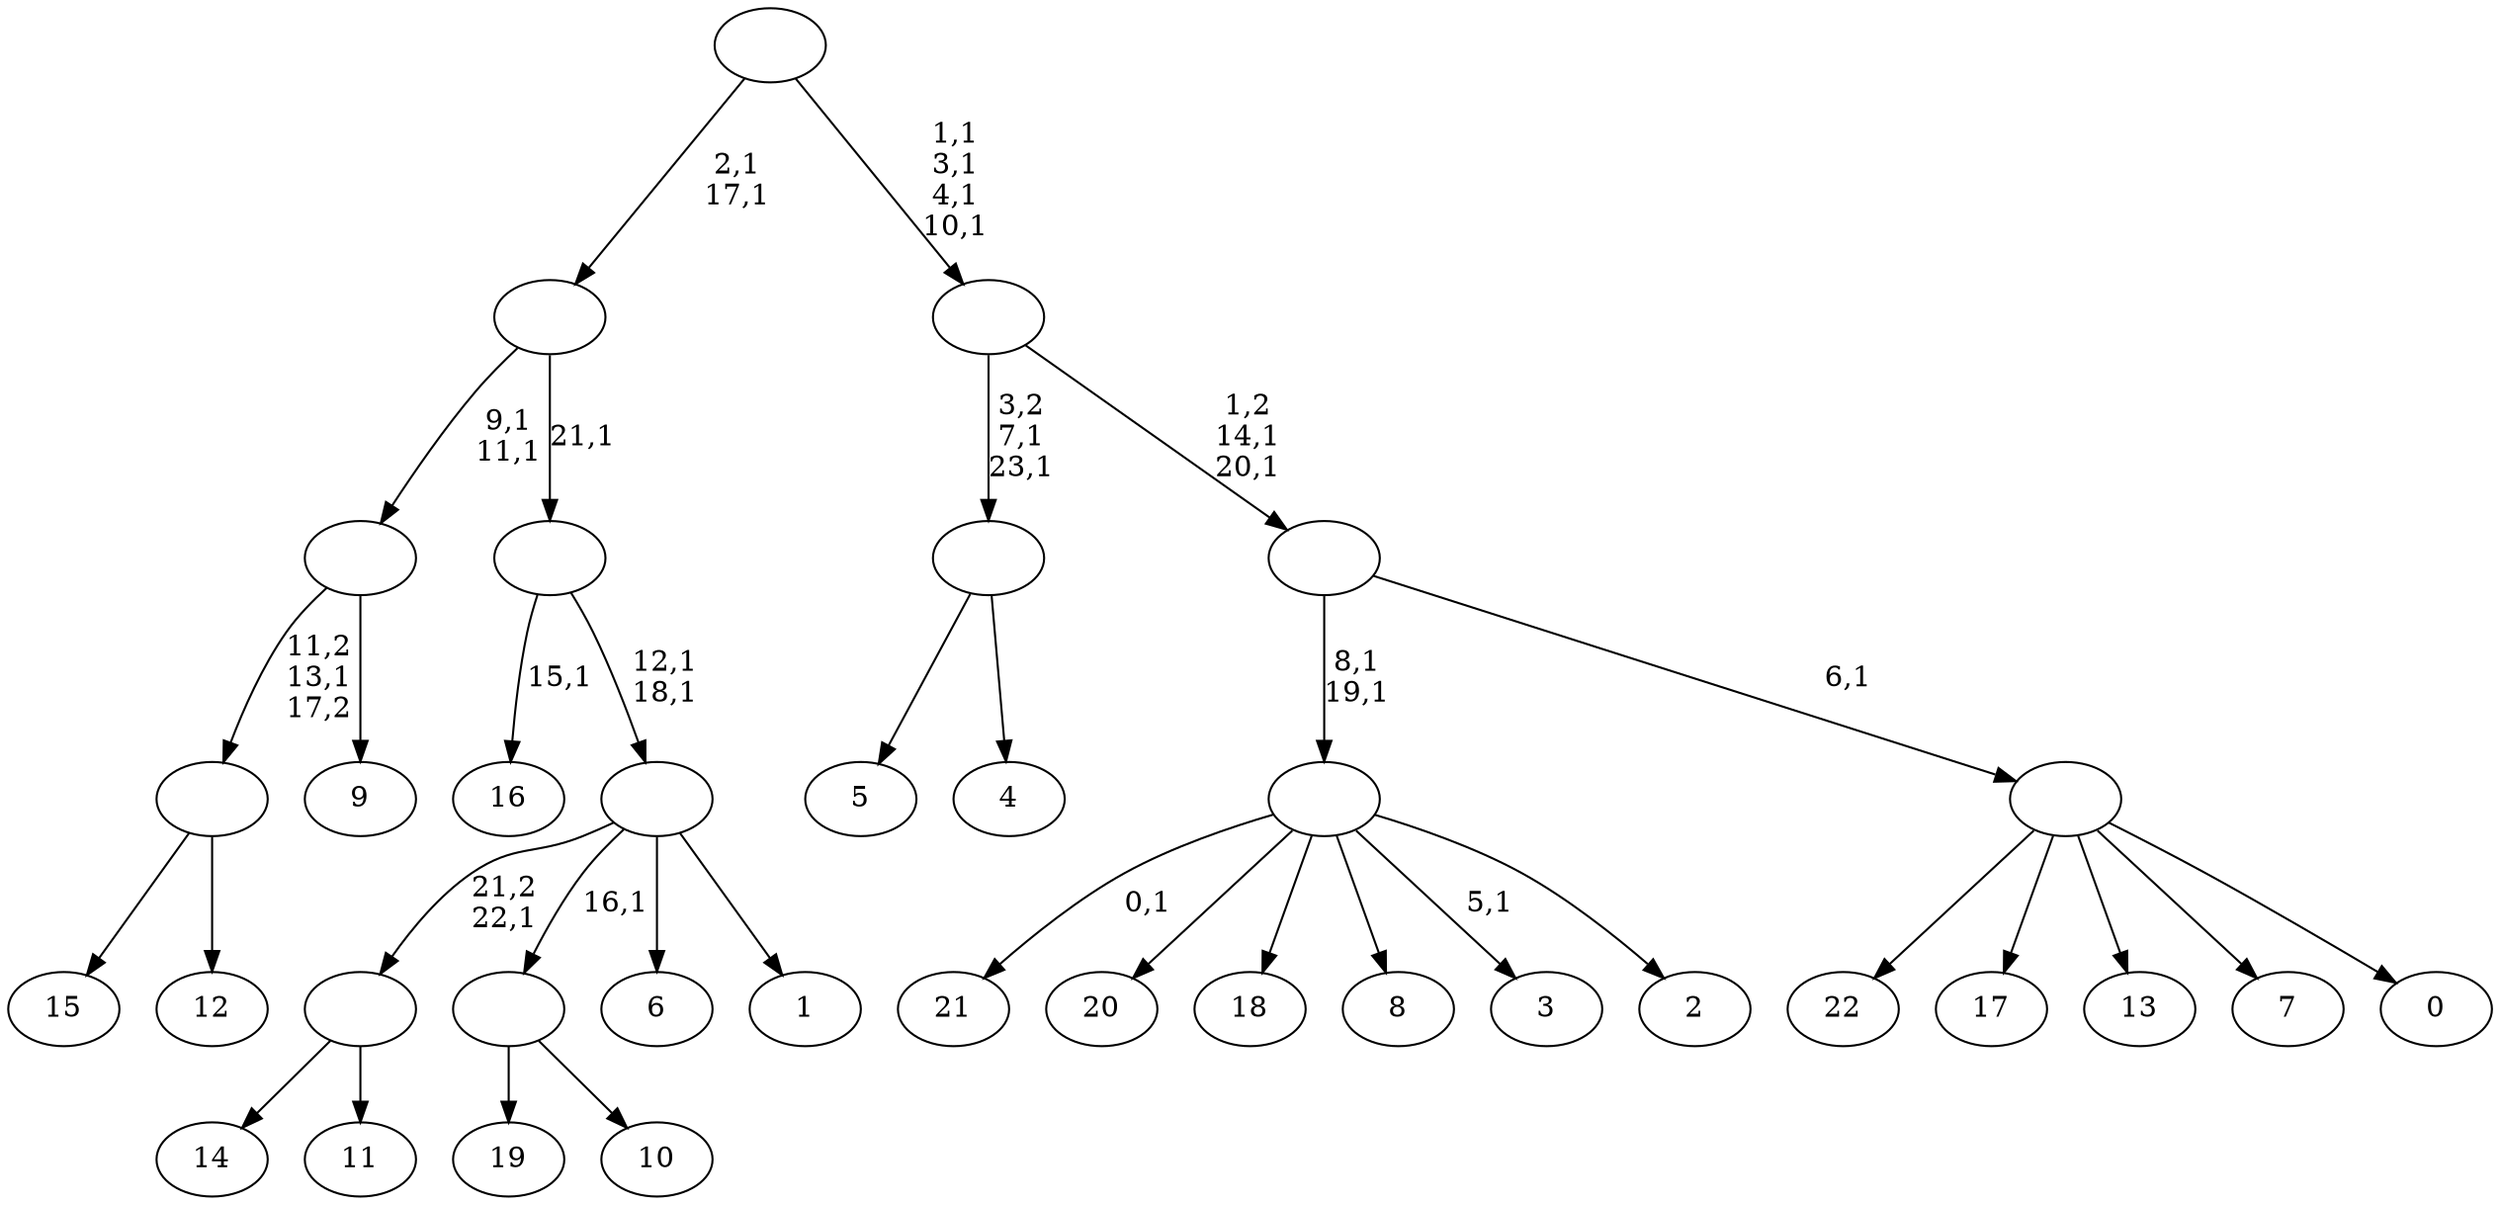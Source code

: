 digraph T {
	47 [label="22"]
	46 [label="21"]
	44 [label="20"]
	43 [label="19"]
	42 [label="18"]
	41 [label="17"]
	40 [label="16"]
	38 [label="15"]
	37 [label="14"]
	36 [label="13"]
	35 [label="12"]
	34 [label=""]
	33 [label="11"]
	32 [label=""]
	31 [label="10"]
	30 [label=""]
	29 [label="9"]
	28 [label=""]
	26 [label="8"]
	25 [label="7"]
	24 [label="6"]
	23 [label="5"]
	22 [label="4"]
	21 [label=""]
	19 [label="3"]
	17 [label="2"]
	16 [label=""]
	14 [label="1"]
	13 [label=""]
	11 [label=""]
	10 [label=""]
	8 [label="0"]
	7 [label=""]
	6 [label=""]
	4 [label=""]
	0 [label=""]
	34 -> 38 [label=""]
	34 -> 35 [label=""]
	32 -> 37 [label=""]
	32 -> 33 [label=""]
	30 -> 43 [label=""]
	30 -> 31 [label=""]
	28 -> 34 [label="11,2\n13,1\n17,2"]
	28 -> 29 [label=""]
	21 -> 23 [label=""]
	21 -> 22 [label=""]
	16 -> 19 [label="5,1"]
	16 -> 46 [label="0,1"]
	16 -> 44 [label=""]
	16 -> 42 [label=""]
	16 -> 26 [label=""]
	16 -> 17 [label=""]
	13 -> 32 [label="21,2\n22,1"]
	13 -> 30 [label="16,1"]
	13 -> 24 [label=""]
	13 -> 14 [label=""]
	11 -> 13 [label="12,1\n18,1"]
	11 -> 40 [label="15,1"]
	10 -> 28 [label="9,1\n11,1"]
	10 -> 11 [label="21,1"]
	7 -> 47 [label=""]
	7 -> 41 [label=""]
	7 -> 36 [label=""]
	7 -> 25 [label=""]
	7 -> 8 [label=""]
	6 -> 16 [label="8,1\n19,1"]
	6 -> 7 [label="6,1"]
	4 -> 6 [label="1,2\n14,1\n20,1"]
	4 -> 21 [label="3,2\n7,1\n23,1"]
	0 -> 4 [label="1,1\n3,1\n4,1\n10,1"]
	0 -> 10 [label="2,1\n17,1"]
}
